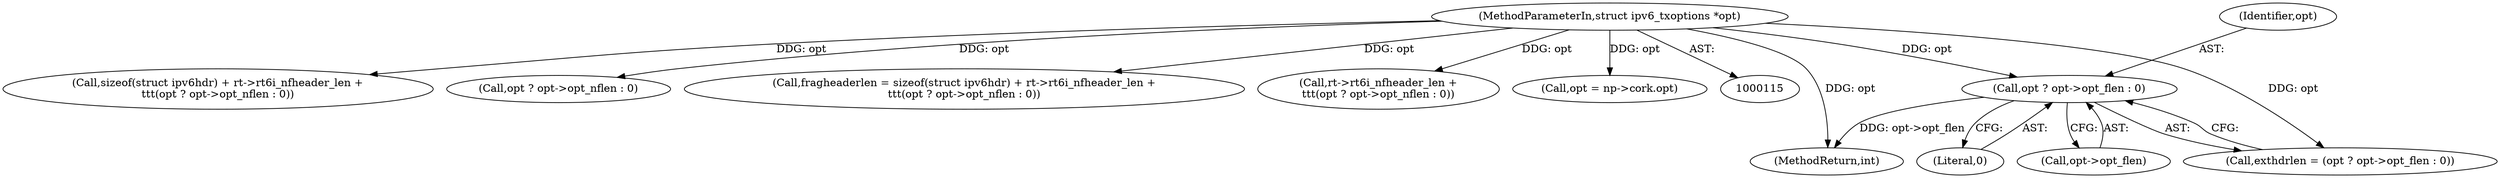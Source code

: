 digraph "0_linux_2811ebac2521ceac84f2bdae402455baa6a7fb47@pointer" {
"1000506" [label="(Call,opt ? opt->opt_flen : 0)"];
"1000123" [label="(MethodParameterIn,struct ipv6_txoptions *opt)"];
"1000581" [label="(Call,sizeof(struct ipv6hdr) + rt->rt6i_nfheader_len +\n\t\t\t(opt ? opt->opt_nflen : 0))"];
"1000588" [label="(Call,opt ? opt->opt_nflen : 0)"];
"1000504" [label="(Call,exthdrlen = (opt ? opt->opt_flen : 0))"];
"1000511" [label="(Literal,0)"];
"1000506" [label="(Call,opt ? opt->opt_flen : 0)"];
"1000508" [label="(Call,opt->opt_flen)"];
"1000579" [label="(Call,fragheaderlen = sizeof(struct ipv6hdr) + rt->rt6i_nfheader_len +\n\t\t\t(opt ? opt->opt_nflen : 0))"];
"1000584" [label="(Call,rt->rt6i_nfheader_len +\n\t\t\t(opt ? opt->opt_nflen : 0))"];
"1000507" [label="(Identifier,opt)"];
"1000550" [label="(Call,opt = np->cork.opt)"];
"1001341" [label="(MethodReturn,int)"];
"1000123" [label="(MethodParameterIn,struct ipv6_txoptions *opt)"];
"1000506" -> "1000504"  [label="AST: "];
"1000506" -> "1000508"  [label="CFG: "];
"1000506" -> "1000511"  [label="CFG: "];
"1000507" -> "1000506"  [label="AST: "];
"1000508" -> "1000506"  [label="AST: "];
"1000511" -> "1000506"  [label="AST: "];
"1000504" -> "1000506"  [label="CFG: "];
"1000506" -> "1001341"  [label="DDG: opt->opt_flen"];
"1000123" -> "1000506"  [label="DDG: opt"];
"1000123" -> "1000115"  [label="AST: "];
"1000123" -> "1001341"  [label="DDG: opt"];
"1000123" -> "1000504"  [label="DDG: opt"];
"1000123" -> "1000550"  [label="DDG: opt"];
"1000123" -> "1000579"  [label="DDG: opt"];
"1000123" -> "1000581"  [label="DDG: opt"];
"1000123" -> "1000584"  [label="DDG: opt"];
"1000123" -> "1000588"  [label="DDG: opt"];
}
